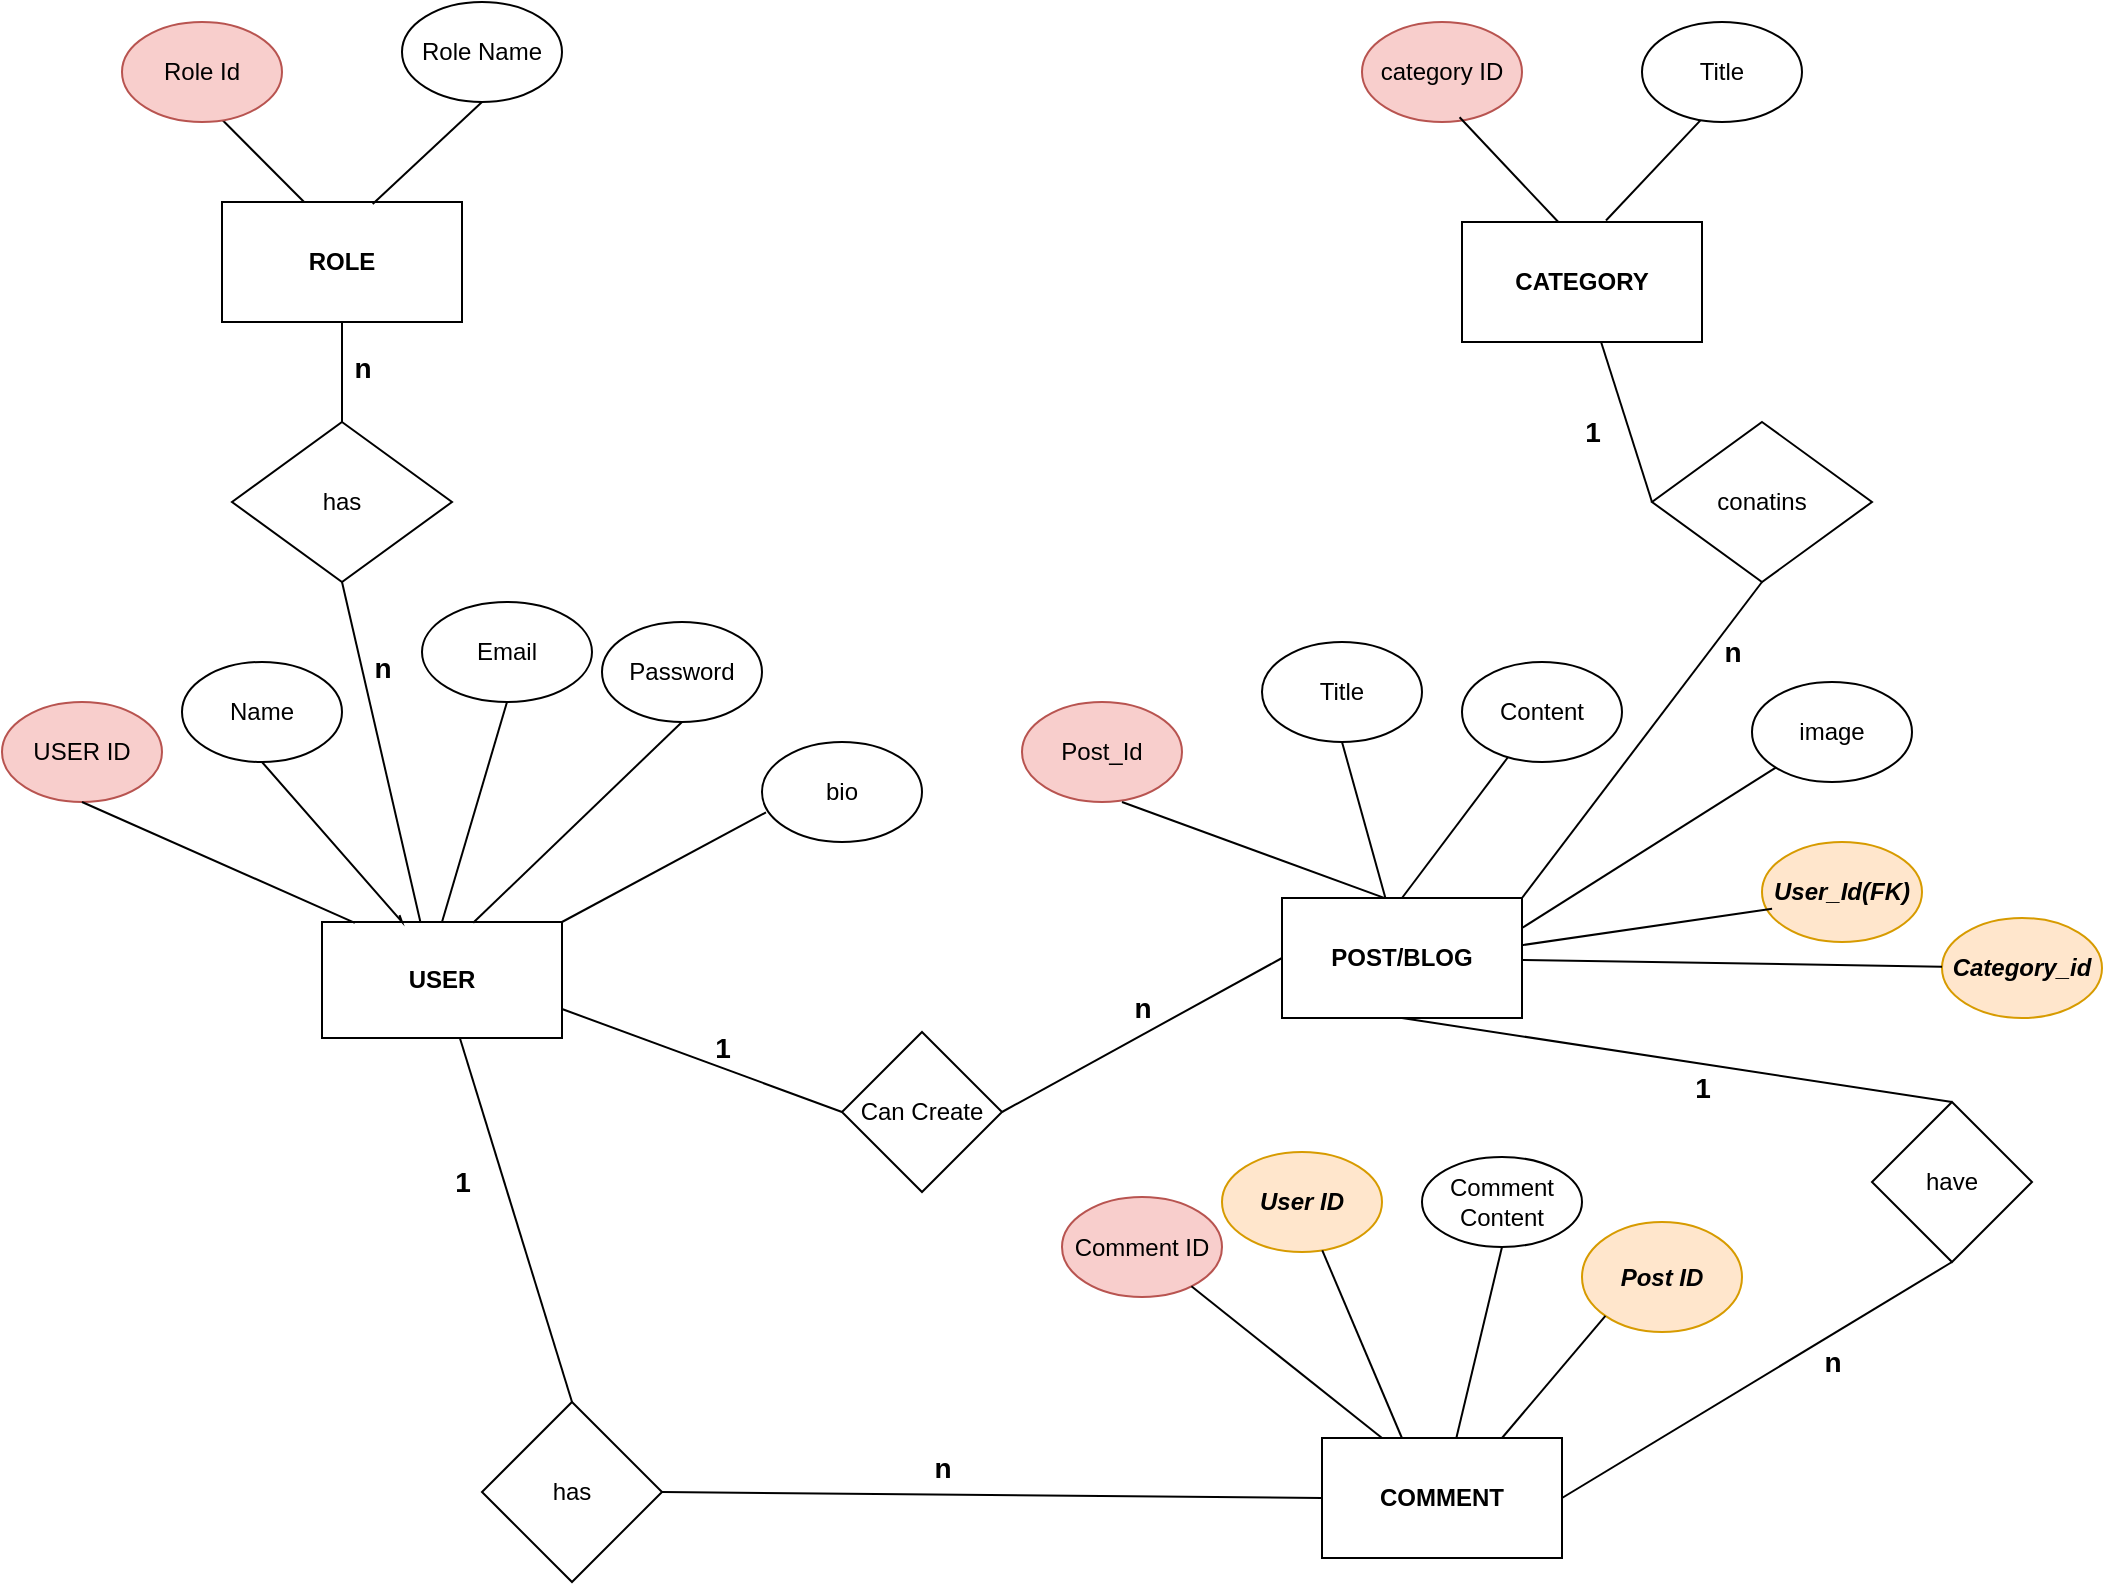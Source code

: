 <mxfile version="24.7.6">
  <diagram name="Page-1" id="YzWixdjFyiMmHdeWSQgX">
    <mxGraphModel dx="1358" dy="1649" grid="1" gridSize="10" guides="1" tooltips="1" connect="1" arrows="1" fold="1" page="1" pageScale="1" pageWidth="850" pageHeight="1100" math="0" shadow="0">
      <root>
        <mxCell id="0" />
        <mxCell id="1" parent="0" />
        <mxCell id="KRSNNzkyQwDdJhGHvdqw-1" value="&lt;b&gt;USER&lt;/b&gt;" style="rounded=0;whiteSpace=wrap;html=1;" parent="1" vertex="1">
          <mxGeometry x="180" y="180" width="120" height="58" as="geometry" />
        </mxCell>
        <mxCell id="KRSNNzkyQwDdJhGHvdqw-2" value="USER ID" style="ellipse;whiteSpace=wrap;html=1;fillColor=#f8cecc;strokeColor=#b85450;" parent="1" vertex="1">
          <mxGeometry x="20" y="70" width="80" height="50" as="geometry" />
        </mxCell>
        <mxCell id="KRSNNzkyQwDdJhGHvdqw-5" value="" style="endArrow=none;html=1;rounded=0;entryX=0.5;entryY=1;entryDx=0;entryDy=0;exitX=0.137;exitY=0.007;exitDx=0;exitDy=0;exitPerimeter=0;" parent="1" source="KRSNNzkyQwDdJhGHvdqw-1" target="KRSNNzkyQwDdJhGHvdqw-2" edge="1">
          <mxGeometry width="50" height="50" relative="1" as="geometry">
            <mxPoint x="194" y="170" as="sourcePoint" />
            <mxPoint x="510" y="130" as="targetPoint" />
          </mxGeometry>
        </mxCell>
        <mxCell id="KRSNNzkyQwDdJhGHvdqw-6" value="Name" style="ellipse;whiteSpace=wrap;html=1;" parent="1" vertex="1">
          <mxGeometry x="110" y="50" width="80" height="50" as="geometry" />
        </mxCell>
        <mxCell id="KRSNNzkyQwDdJhGHvdqw-7" value="" style="endArrow=none;html=1;rounded=0;exitX=0.323;exitY=-0.06;exitDx=0;exitDy=0;exitPerimeter=0;entryX=0.5;entryY=1;entryDx=0;entryDy=0;" parent="1" source="KRSNNzkyQwDdJhGHvdqw-1" target="KRSNNzkyQwDdJhGHvdqw-6" edge="1">
          <mxGeometry width="50" height="50" relative="1" as="geometry">
            <mxPoint x="220" y="110" as="sourcePoint" />
            <mxPoint x="250" y="100" as="targetPoint" />
            <Array as="points">
              <mxPoint x="220" y="180" />
            </Array>
          </mxGeometry>
        </mxCell>
        <mxCell id="KRSNNzkyQwDdJhGHvdqw-8" value="Email" style="ellipse;whiteSpace=wrap;html=1;" parent="1" vertex="1">
          <mxGeometry x="230" y="20" width="85" height="50" as="geometry" />
        </mxCell>
        <mxCell id="KRSNNzkyQwDdJhGHvdqw-10" value="Password" style="ellipse;whiteSpace=wrap;html=1;" parent="1" vertex="1">
          <mxGeometry x="320" y="30" width="80" height="50" as="geometry" />
        </mxCell>
        <mxCell id="KRSNNzkyQwDdJhGHvdqw-11" value="" style="endArrow=none;html=1;rounded=0;entryX=0.5;entryY=1;entryDx=0;entryDy=0;exitX=0.5;exitY=0;exitDx=0;exitDy=0;" parent="1" source="KRSNNzkyQwDdJhGHvdqw-1" target="KRSNNzkyQwDdJhGHvdqw-8" edge="1">
          <mxGeometry width="50" height="50" relative="1" as="geometry">
            <mxPoint x="470" y="240" as="sourcePoint" />
            <mxPoint x="350" y="140" as="targetPoint" />
            <Array as="points" />
          </mxGeometry>
        </mxCell>
        <mxCell id="KRSNNzkyQwDdJhGHvdqw-12" value="" style="endArrow=none;html=1;rounded=0;entryX=0.5;entryY=1;entryDx=0;entryDy=0;exitX=0.63;exitY=0.007;exitDx=0;exitDy=0;exitPerimeter=0;" parent="1" source="KRSNNzkyQwDdJhGHvdqw-1" target="KRSNNzkyQwDdJhGHvdqw-10" edge="1">
          <mxGeometry width="50" height="50" relative="1" as="geometry">
            <mxPoint x="250" y="190" as="sourcePoint" />
            <mxPoint x="260" y="90" as="targetPoint" />
            <Array as="points" />
          </mxGeometry>
        </mxCell>
        <mxCell id="KRSNNzkyQwDdJhGHvdqw-13" value="bio" style="ellipse;whiteSpace=wrap;html=1;" parent="1" vertex="1">
          <mxGeometry x="400" y="90" width="80" height="50" as="geometry" />
        </mxCell>
        <mxCell id="KRSNNzkyQwDdJhGHvdqw-14" value="" style="endArrow=none;html=1;rounded=0;entryX=0.025;entryY=0.704;entryDx=0;entryDy=0;exitX=1;exitY=0;exitDx=0;exitDy=0;entryPerimeter=0;" parent="1" source="KRSNNzkyQwDdJhGHvdqw-1" target="KRSNNzkyQwDdJhGHvdqw-13" edge="1">
          <mxGeometry width="50" height="50" relative="1" as="geometry">
            <mxPoint x="266" y="190" as="sourcePoint" />
            <mxPoint x="370" y="90" as="targetPoint" />
            <Array as="points" />
          </mxGeometry>
        </mxCell>
        <mxCell id="KRSNNzkyQwDdJhGHvdqw-16" value="Post_Id" style="ellipse;whiteSpace=wrap;html=1;fillColor=#f8cecc;strokeColor=#b85450;" parent="1" vertex="1">
          <mxGeometry x="530" y="70" width="80" height="50" as="geometry" />
        </mxCell>
        <mxCell id="KRSNNzkyQwDdJhGHvdqw-17" value="" style="endArrow=none;html=1;rounded=0;exitX=0.437;exitY=0.007;exitDx=0;exitDy=0;exitPerimeter=0;" parent="1" source="KRSNNzkyQwDdJhGHvdqw-15" edge="1">
          <mxGeometry width="50" height="50" relative="1" as="geometry">
            <mxPoint x="690" y="180" as="sourcePoint" />
            <mxPoint x="580" y="120" as="targetPoint" />
            <Array as="points" />
          </mxGeometry>
        </mxCell>
        <mxCell id="KRSNNzkyQwDdJhGHvdqw-22" value="Content" style="ellipse;whiteSpace=wrap;html=1;" parent="1" vertex="1">
          <mxGeometry x="750" y="50" width="80" height="50" as="geometry" />
        </mxCell>
        <mxCell id="KRSNNzkyQwDdJhGHvdqw-27" value="&lt;b&gt;&lt;i&gt;User_Id(FK)&lt;/i&gt;&lt;/b&gt;" style="ellipse;whiteSpace=wrap;html=1;fillColor=#ffe6cc;strokeColor=#d79b00;" parent="1" vertex="1">
          <mxGeometry x="900" y="140" width="80" height="50" as="geometry" />
        </mxCell>
        <mxCell id="KRSNNzkyQwDdJhGHvdqw-28" value="" style="endArrow=none;html=1;rounded=0;exitX=1;exitY=0.393;exitDx=0;exitDy=0;exitPerimeter=0;entryX=0.063;entryY=0.667;entryDx=0;entryDy=0;entryPerimeter=0;" parent="1" source="KRSNNzkyQwDdJhGHvdqw-15" target="KRSNNzkyQwDdJhGHvdqw-27" edge="1">
          <mxGeometry width="50" height="50" relative="1" as="geometry">
            <mxPoint x="770" y="190" as="sourcePoint" />
            <mxPoint x="870" y="180" as="targetPoint" />
            <Array as="points" />
          </mxGeometry>
        </mxCell>
        <mxCell id="KRSNNzkyQwDdJhGHvdqw-29" value="Can Create" style="rhombus;whiteSpace=wrap;html=1;" parent="1" vertex="1">
          <mxGeometry x="440" y="235" width="80" height="80" as="geometry" />
        </mxCell>
        <mxCell id="KRSNNzkyQwDdJhGHvdqw-30" value="" style="endArrow=none;html=1;rounded=0;entryX=0;entryY=0.5;entryDx=0;entryDy=0;exitX=1;exitY=0.75;exitDx=0;exitDy=0;" parent="1" source="KRSNNzkyQwDdJhGHvdqw-1" target="KRSNNzkyQwDdJhGHvdqw-29" edge="1">
          <mxGeometry width="50" height="50" relative="1" as="geometry">
            <mxPoint x="470" y="140" as="sourcePoint" />
            <mxPoint x="520" y="90" as="targetPoint" />
          </mxGeometry>
        </mxCell>
        <mxCell id="KRSNNzkyQwDdJhGHvdqw-31" value="" style="endArrow=none;html=1;rounded=0;entryX=0;entryY=0.5;entryDx=0;entryDy=0;exitX=1;exitY=0.5;exitDx=0;exitDy=0;" parent="1" source="KRSNNzkyQwDdJhGHvdqw-29" target="KRSNNzkyQwDdJhGHvdqw-15" edge="1">
          <mxGeometry width="50" height="50" relative="1" as="geometry">
            <mxPoint x="520" y="270" as="sourcePoint" />
            <mxPoint x="630" y="230" as="targetPoint" />
          </mxGeometry>
        </mxCell>
        <mxCell id="KRSNNzkyQwDdJhGHvdqw-33" value="&lt;b&gt;COMMENT&lt;/b&gt;" style="rounded=0;whiteSpace=wrap;html=1;" parent="1" vertex="1">
          <mxGeometry x="680" y="438" width="120" height="60" as="geometry" />
        </mxCell>
        <mxCell id="KRSNNzkyQwDdJhGHvdqw-35" value="Comment ID" style="ellipse;whiteSpace=wrap;html=1;fillColor=#f8cecc;strokeColor=#b85450;" parent="1" vertex="1">
          <mxGeometry x="550" y="317.5" width="80" height="50" as="geometry" />
        </mxCell>
        <mxCell id="KRSNNzkyQwDdJhGHvdqw-37" value="Comment&lt;div&gt;Content&lt;/div&gt;" style="ellipse;whiteSpace=wrap;html=1;" parent="1" vertex="1">
          <mxGeometry x="730" y="297.5" width="80" height="45" as="geometry" />
        </mxCell>
        <mxCell id="KRSNNzkyQwDdJhGHvdqw-38" value="&lt;b&gt;&lt;i&gt;Post ID&lt;/i&gt;&lt;/b&gt;" style="ellipse;whiteSpace=wrap;html=1;fillColor=#ffe6cc;strokeColor=#d79b00;" parent="1" vertex="1">
          <mxGeometry x="810" y="330" width="80" height="55" as="geometry" />
        </mxCell>
        <mxCell id="KRSNNzkyQwDdJhGHvdqw-39" value="&lt;b&gt;&lt;i&gt;User ID&lt;/i&gt;&lt;/b&gt;" style="ellipse;whiteSpace=wrap;html=1;fillColor=#ffe6cc;strokeColor=#d79b00;" parent="1" vertex="1">
          <mxGeometry x="630" y="295" width="80" height="50" as="geometry" />
        </mxCell>
        <mxCell id="KRSNNzkyQwDdJhGHvdqw-44" value="" style="endArrow=none;html=1;rounded=0;exitX=0.25;exitY=0;exitDx=0;exitDy=0;" parent="1" source="KRSNNzkyQwDdJhGHvdqw-33" target="KRSNNzkyQwDdJhGHvdqw-35" edge="1">
          <mxGeometry width="50" height="50" relative="1" as="geometry">
            <mxPoint x="600" y="390" as="sourcePoint" />
            <mxPoint x="648" y="382" as="targetPoint" />
          </mxGeometry>
        </mxCell>
        <mxCell id="KRSNNzkyQwDdJhGHvdqw-49" value="" style="endArrow=none;html=1;rounded=0;entryX=0;entryY=1;entryDx=0;entryDy=0;exitX=0.75;exitY=0;exitDx=0;exitDy=0;" parent="1" source="KRSNNzkyQwDdJhGHvdqw-33" target="KRSNNzkyQwDdJhGHvdqw-38" edge="1">
          <mxGeometry width="50" height="50" relative="1" as="geometry">
            <mxPoint x="730" y="410" as="sourcePoint" />
            <mxPoint x="737" y="374" as="targetPoint" />
          </mxGeometry>
        </mxCell>
        <mxCell id="KRSNNzkyQwDdJhGHvdqw-50" value="" style="endArrow=none;html=1;rounded=0;exitX=0.333;exitY=0;exitDx=0;exitDy=0;exitPerimeter=0;" parent="1" source="KRSNNzkyQwDdJhGHvdqw-33" target="KRSNNzkyQwDdJhGHvdqw-39" edge="1">
          <mxGeometry width="50" height="50" relative="1" as="geometry">
            <mxPoint x="666" y="430" as="sourcePoint" />
            <mxPoint x="680" y="343" as="targetPoint" />
            <Array as="points" />
          </mxGeometry>
        </mxCell>
        <mxCell id="KRSNNzkyQwDdJhGHvdqw-51" value="" style="endArrow=none;html=1;rounded=0;entryX=0.5;entryY=1;entryDx=0;entryDy=0;" parent="1" source="KRSNNzkyQwDdJhGHvdqw-33" target="KRSNNzkyQwDdJhGHvdqw-37" edge="1">
          <mxGeometry width="50" height="50" relative="1" as="geometry">
            <mxPoint x="780" y="440" as="sourcePoint" />
            <mxPoint x="841" y="402" as="targetPoint" />
          </mxGeometry>
        </mxCell>
        <mxCell id="KRSNNzkyQwDdJhGHvdqw-52" value="has" style="rhombus;whiteSpace=wrap;html=1;" parent="1" vertex="1">
          <mxGeometry x="260" y="420" width="90" height="90" as="geometry" />
        </mxCell>
        <mxCell id="KRSNNzkyQwDdJhGHvdqw-54" value="" style="endArrow=none;html=1;rounded=0;entryX=0;entryY=0.5;entryDx=0;entryDy=0;exitX=1;exitY=0.5;exitDx=0;exitDy=0;" parent="1" source="KRSNNzkyQwDdJhGHvdqw-52" target="KRSNNzkyQwDdJhGHvdqw-33" edge="1">
          <mxGeometry width="50" height="50" relative="1" as="geometry">
            <mxPoint x="470" y="340" as="sourcePoint" />
            <mxPoint x="520" y="290" as="targetPoint" />
          </mxGeometry>
        </mxCell>
        <mxCell id="KRSNNzkyQwDdJhGHvdqw-56" value="" style="endArrow=none;html=1;rounded=0;exitX=0.5;exitY=0;exitDx=0;exitDy=0;" parent="1" source="KRSNNzkyQwDdJhGHvdqw-52" target="KRSNNzkyQwDdJhGHvdqw-1" edge="1">
          <mxGeometry width="50" height="50" relative="1" as="geometry">
            <mxPoint x="470" y="340" as="sourcePoint" />
            <mxPoint x="420" y="330" as="targetPoint" />
          </mxGeometry>
        </mxCell>
        <mxCell id="KRSNNzkyQwDdJhGHvdqw-58" value="have" style="rhombus;whiteSpace=wrap;html=1;" parent="1" vertex="1">
          <mxGeometry x="955" y="270" width="80" height="80" as="geometry" />
        </mxCell>
        <mxCell id="KRSNNzkyQwDdJhGHvdqw-61" value="" style="endArrow=none;html=1;rounded=0;entryX=0.5;entryY=1;entryDx=0;entryDy=0;exitX=1;exitY=0.5;exitDx=0;exitDy=0;" parent="1" source="KRSNNzkyQwDdJhGHvdqw-33" target="KRSNNzkyQwDdJhGHvdqw-58" edge="1">
          <mxGeometry width="50" height="50" relative="1" as="geometry">
            <mxPoint x="680" y="440" as="sourcePoint" />
            <mxPoint x="730" y="390" as="targetPoint" />
          </mxGeometry>
        </mxCell>
        <mxCell id="KRSNNzkyQwDdJhGHvdqw-63" value="category ID" style="ellipse;whiteSpace=wrap;html=1;fillColor=#f8cecc;strokeColor=#b85450;" parent="1" vertex="1">
          <mxGeometry x="700" y="-270" width="80" height="50" as="geometry" />
        </mxCell>
        <mxCell id="KRSNNzkyQwDdJhGHvdqw-64" value="Title" style="ellipse;whiteSpace=wrap;html=1;" parent="1" vertex="1">
          <mxGeometry x="840" y="-270" width="80" height="50" as="geometry" />
        </mxCell>
        <mxCell id="KRSNNzkyQwDdJhGHvdqw-66" value="" style="endArrow=none;html=1;rounded=0;entryX=0.61;entryY=0.952;entryDx=0;entryDy=0;entryPerimeter=0;exitX=0.42;exitY=0.04;exitDx=0;exitDy=0;exitPerimeter=0;" parent="1" source="KRSNNzkyQwDdJhGHvdqw-62" target="KRSNNzkyQwDdJhGHvdqw-63" edge="1">
          <mxGeometry width="50" height="50" relative="1" as="geometry">
            <mxPoint x="780" y="-180" as="sourcePoint" />
            <mxPoint x="660" y="-90" as="targetPoint" />
          </mxGeometry>
        </mxCell>
        <mxCell id="KRSNNzkyQwDdJhGHvdqw-67" value="" style="endArrow=none;html=1;rounded=0;entryX=0.365;entryY=0.984;entryDx=0;entryDy=0;exitX=0.6;exitY=-0.013;exitDx=0;exitDy=0;entryPerimeter=0;exitPerimeter=0;" parent="1" source="KRSNNzkyQwDdJhGHvdqw-62" target="KRSNNzkyQwDdJhGHvdqw-64" edge="1">
          <mxGeometry width="50" height="50" relative="1" as="geometry">
            <mxPoint x="714" y="-140" as="sourcePoint" />
            <mxPoint x="679" y="-222" as="targetPoint" />
            <Array as="points" />
          </mxGeometry>
        </mxCell>
        <mxCell id="KRSNNzkyQwDdJhGHvdqw-68" value="conatins" style="rhombus;whiteSpace=wrap;html=1;" parent="1" vertex="1">
          <mxGeometry x="845" y="-70" width="110" height="80" as="geometry" />
        </mxCell>
        <mxCell id="KRSNNzkyQwDdJhGHvdqw-71" value="" style="endArrow=none;html=1;rounded=0;entryX=0;entryY=0.5;entryDx=0;entryDy=0;" parent="1" source="KRSNNzkyQwDdJhGHvdqw-62" target="KRSNNzkyQwDdJhGHvdqw-68" edge="1">
          <mxGeometry width="50" height="50" relative="1" as="geometry">
            <mxPoint x="770" y="-90" as="sourcePoint" />
            <mxPoint x="660" y="10" as="targetPoint" />
            <Array as="points" />
          </mxGeometry>
        </mxCell>
        <mxCell id="KRSNNzkyQwDdJhGHvdqw-72" value="&lt;font style=&quot;font-size: 14px;&quot;&gt;&lt;b&gt;1&lt;/b&gt;&lt;/font&gt;" style="text;html=1;align=center;verticalAlign=middle;resizable=0;points=[];autosize=1;strokeColor=none;fillColor=none;" parent="1" vertex="1">
          <mxGeometry x="365" y="228" width="30" height="30" as="geometry" />
        </mxCell>
        <mxCell id="KRSNNzkyQwDdJhGHvdqw-73" value="&lt;font style=&quot;font-size: 14px;&quot;&gt;&lt;b&gt;n&lt;/b&gt;&lt;/font&gt;" style="text;html=1;align=center;verticalAlign=middle;resizable=0;points=[];autosize=1;strokeColor=none;fillColor=none;" parent="1" vertex="1">
          <mxGeometry x="575" y="208" width="30" height="30" as="geometry" />
        </mxCell>
        <mxCell id="KRSNNzkyQwDdJhGHvdqw-75" value="&lt;font style=&quot;font-size: 14px;&quot;&gt;&lt;b&gt;n&lt;/b&gt;&lt;/font&gt;" style="text;html=1;align=center;verticalAlign=middle;resizable=0;points=[];autosize=1;strokeColor=none;fillColor=none;" parent="1" vertex="1">
          <mxGeometry x="475" y="438" width="30" height="30" as="geometry" />
        </mxCell>
        <mxCell id="KRSNNzkyQwDdJhGHvdqw-77" value="&lt;font style=&quot;font-size: 14px;&quot;&gt;&lt;b&gt;n&lt;/b&gt;&lt;/font&gt;" style="text;html=1;align=center;verticalAlign=middle;resizable=0;points=[];autosize=1;strokeColor=none;fillColor=none;" parent="1" vertex="1">
          <mxGeometry x="920" y="385" width="30" height="30" as="geometry" />
        </mxCell>
        <mxCell id="6bkKNlqZMj2vOyzmDorU-2" value="Title" style="ellipse;whiteSpace=wrap;html=1;" parent="1" vertex="1">
          <mxGeometry x="650" y="40" width="80" height="50" as="geometry" />
        </mxCell>
        <mxCell id="vtl2t9i5ODky86zJAKo6-3" value="" style="endArrow=none;html=1;rounded=0;entryX=0.5;entryY=1;entryDx=0;entryDy=0;exitX=0.43;exitY=-0.007;exitDx=0;exitDy=0;exitPerimeter=0;" parent="1" source="KRSNNzkyQwDdJhGHvdqw-15" target="6bkKNlqZMj2vOyzmDorU-2" edge="1">
          <mxGeometry width="50" height="50" relative="1" as="geometry">
            <mxPoint x="690" y="170" as="sourcePoint" />
            <mxPoint x="590" y="130" as="targetPoint" />
            <Array as="points" />
          </mxGeometry>
        </mxCell>
        <mxCell id="vtl2t9i5ODky86zJAKo6-4" value="image" style="ellipse;whiteSpace=wrap;html=1;" parent="1" vertex="1">
          <mxGeometry x="895" y="60" width="80" height="50" as="geometry" />
        </mxCell>
        <mxCell id="vtl2t9i5ODky86zJAKo6-5" value="" style="endArrow=none;html=1;rounded=0;exitX=1;exitY=0.25;exitDx=0;exitDy=0;" parent="1" source="KRSNNzkyQwDdJhGHvdqw-15" target="vtl2t9i5ODky86zJAKo6-4" edge="1">
          <mxGeometry width="50" height="50" relative="1" as="geometry">
            <mxPoint x="730" y="190" as="sourcePoint" />
            <mxPoint x="788" y="118" as="targetPoint" />
            <Array as="points" />
          </mxGeometry>
        </mxCell>
        <mxCell id="vtl2t9i5ODky86zJAKo6-6" value="" style="endArrow=none;html=1;rounded=0;entryX=0.5;entryY=1;entryDx=0;entryDy=0;exitX=1;exitY=0;exitDx=0;exitDy=0;" parent="1" source="KRSNNzkyQwDdJhGHvdqw-15" target="KRSNNzkyQwDdJhGHvdqw-68" edge="1">
          <mxGeometry width="50" height="50" relative="1" as="geometry">
            <mxPoint x="770" y="205" as="sourcePoint" />
            <mxPoint x="890" y="135" as="targetPoint" />
            <Array as="points" />
          </mxGeometry>
        </mxCell>
        <mxCell id="vtl2t9i5ODky86zJAKo6-7" value="&lt;b&gt;&lt;font style=&quot;font-size: 14px;&quot;&gt;n&lt;/font&gt;&lt;/b&gt;" style="text;html=1;align=center;verticalAlign=middle;resizable=0;points=[];autosize=1;strokeColor=none;fillColor=none;" parent="1" vertex="1">
          <mxGeometry x="870" y="30" width="30" height="30" as="geometry" />
        </mxCell>
        <mxCell id="vtl2t9i5ODky86zJAKo6-11" value="&lt;b&gt;&lt;i&gt;Category_id&lt;/i&gt;&lt;/b&gt;" style="ellipse;whiteSpace=wrap;html=1;fillColor=#ffe6cc;strokeColor=#d79b00;" parent="1" vertex="1">
          <mxGeometry x="990" y="178" width="80" height="50" as="geometry" />
        </mxCell>
        <mxCell id="vtl2t9i5ODky86zJAKo6-12" value="" style="endArrow=none;html=1;rounded=0;" parent="1" source="KRSNNzkyQwDdJhGHvdqw-15" target="vtl2t9i5ODky86zJAKo6-11" edge="1">
          <mxGeometry width="50" height="50" relative="1" as="geometry">
            <mxPoint x="770" y="214" as="sourcePoint" />
            <mxPoint x="840" y="214" as="targetPoint" />
            <Array as="points" />
          </mxGeometry>
        </mxCell>
        <mxCell id="KRSNNzkyQwDdJhGHvdqw-62" value="&lt;b&gt;CATEGORY&lt;/b&gt;" style="rounded=0;whiteSpace=wrap;html=1;" parent="1" vertex="1">
          <mxGeometry x="750" y="-170" width="120" height="60" as="geometry" />
        </mxCell>
        <mxCell id="vtl2t9i5ODky86zJAKo6-17" value="&lt;font style=&quot;font-size: 14px;&quot;&gt;&lt;b&gt;1&lt;/b&gt;&lt;/font&gt;" style="text;html=1;align=center;verticalAlign=middle;resizable=0;points=[];autosize=1;strokeColor=none;fillColor=none;" parent="1" vertex="1">
          <mxGeometry x="800" y="-80" width="30" height="30" as="geometry" />
        </mxCell>
        <mxCell id="vtl2t9i5ODky86zJAKo6-18" value="&lt;font style=&quot;font-size: 14px;&quot;&gt;&lt;b&gt;1&lt;/b&gt;&lt;/font&gt;" style="text;html=1;align=center;verticalAlign=middle;resizable=0;points=[];autosize=1;strokeColor=none;fillColor=none;" parent="1" vertex="1">
          <mxGeometry x="235" y="295" width="30" height="30" as="geometry" />
        </mxCell>
        <mxCell id="ucdUnWecr_0EwQhlc-JR-1" value="&lt;b&gt;ROLE&lt;/b&gt;" style="rounded=0;whiteSpace=wrap;html=1;" parent="1" vertex="1">
          <mxGeometry x="130" y="-180" width="120" height="60" as="geometry" />
        </mxCell>
        <mxCell id="ucdUnWecr_0EwQhlc-JR-4" value="" style="endArrow=none;html=1;rounded=0;entryX=0.628;entryY=0.016;entryDx=0;entryDy=0;entryPerimeter=0;exitX=0.5;exitY=1;exitDx=0;exitDy=0;" parent="1" source="ucdUnWecr_0EwQhlc-JR-20" target="ucdUnWecr_0EwQhlc-JR-1" edge="1">
          <mxGeometry width="50" height="50" relative="1" as="geometry">
            <mxPoint x="275" y="-210" as="sourcePoint" />
            <mxPoint x="220" y="-140" as="targetPoint" />
          </mxGeometry>
        </mxCell>
        <mxCell id="ucdUnWecr_0EwQhlc-JR-5" value="" style="endArrow=none;html=1;rounded=0;entryX=0.342;entryY=0;entryDx=0;entryDy=0;entryPerimeter=0;exitX=0.62;exitY=0.968;exitDx=0;exitDy=0;exitPerimeter=0;" parent="1" source="ucdUnWecr_0EwQhlc-JR-22" target="ucdUnWecr_0EwQhlc-JR-1" edge="1">
          <mxGeometry width="50" height="50" relative="1" as="geometry">
            <mxPoint x="127.6" y="-200" as="sourcePoint" />
            <mxPoint x="180.0" y="-140" as="targetPoint" />
          </mxGeometry>
        </mxCell>
        <mxCell id="ucdUnWecr_0EwQhlc-JR-6" value="" style="endArrow=none;html=1;rounded=0;exitX=0.5;exitY=0;exitDx=0;exitDy=0;" parent="1" source="KRSNNzkyQwDdJhGHvdqw-15" target="KRSNNzkyQwDdJhGHvdqw-22" edge="1">
          <mxGeometry width="50" height="50" relative="1" as="geometry">
            <mxPoint x="690" y="180" as="sourcePoint" />
            <mxPoint x="752" y="100" as="targetPoint" />
            <Array as="points" />
          </mxGeometry>
        </mxCell>
        <mxCell id="KRSNNzkyQwDdJhGHvdqw-15" value="&lt;b&gt;POST/BLOG&lt;/b&gt;" style="rounded=0;whiteSpace=wrap;html=1;" parent="1" vertex="1">
          <mxGeometry x="660" y="168" width="120" height="60" as="geometry" />
        </mxCell>
        <mxCell id="ucdUnWecr_0EwQhlc-JR-11" value="" style="endArrow=none;html=1;rounded=0;entryX=0.5;entryY=0;entryDx=0;entryDy=0;exitX=0.5;exitY=1;exitDx=0;exitDy=0;" parent="1" source="KRSNNzkyQwDdJhGHvdqw-15" target="KRSNNzkyQwDdJhGHvdqw-58" edge="1">
          <mxGeometry width="50" height="50" relative="1" as="geometry">
            <mxPoint x="730" y="226" as="sourcePoint" />
            <mxPoint x="1000" y="212" as="targetPoint" />
            <Array as="points" />
          </mxGeometry>
        </mxCell>
        <mxCell id="ucdUnWecr_0EwQhlc-JR-12" value="&lt;font style=&quot;font-size: 14px;&quot;&gt;&lt;b&gt;1&lt;/b&gt;&lt;/font&gt;" style="text;html=1;align=center;verticalAlign=middle;resizable=0;points=[];autosize=1;strokeColor=none;fillColor=none;" parent="1" vertex="1">
          <mxGeometry x="855" y="248" width="30" height="30" as="geometry" />
        </mxCell>
        <mxCell id="ucdUnWecr_0EwQhlc-JR-20" value="Role Name" style="ellipse;whiteSpace=wrap;html=1;" parent="1" vertex="1">
          <mxGeometry x="220" y="-280" width="80" height="50" as="geometry" />
        </mxCell>
        <mxCell id="ucdUnWecr_0EwQhlc-JR-22" value="Role Id" style="ellipse;whiteSpace=wrap;html=1;fillColor=#f8cecc;strokeColor=#b85450;" parent="1" vertex="1">
          <mxGeometry x="80" y="-270" width="80" height="50" as="geometry" />
        </mxCell>
        <mxCell id="UziVbp1F8elOvaX8DZIV-1" value="has" style="rhombus;whiteSpace=wrap;html=1;" vertex="1" parent="1">
          <mxGeometry x="135" y="-70" width="110" height="80" as="geometry" />
        </mxCell>
        <mxCell id="UziVbp1F8elOvaX8DZIV-2" value="" style="endArrow=none;html=1;rounded=0;entryX=0.5;entryY=1;entryDx=0;entryDy=0;exitX=0.41;exitY=0;exitDx=0;exitDy=0;exitPerimeter=0;" edge="1" parent="1" source="KRSNNzkyQwDdJhGHvdqw-1" target="UziVbp1F8elOvaX8DZIV-1">
          <mxGeometry width="50" height="50" relative="1" as="geometry">
            <mxPoint x="230" y="169" as="sourcePoint" />
            <mxPoint x="210" y="20" as="targetPoint" />
            <Array as="points" />
          </mxGeometry>
        </mxCell>
        <mxCell id="UziVbp1F8elOvaX8DZIV-8" value="" style="endArrow=none;html=1;rounded=0;entryX=0.5;entryY=0;entryDx=0;entryDy=0;exitX=0.5;exitY=1;exitDx=0;exitDy=0;" edge="1" parent="1" source="ucdUnWecr_0EwQhlc-JR-1" target="UziVbp1F8elOvaX8DZIV-1">
          <mxGeometry width="50" height="50" relative="1" as="geometry">
            <mxPoint x="530" y="-100" as="sourcePoint" />
            <mxPoint x="855" y="-20" as="targetPoint" />
            <Array as="points" />
          </mxGeometry>
        </mxCell>
        <mxCell id="UziVbp1F8elOvaX8DZIV-9" value="&lt;font style=&quot;font-size: 14px;&quot;&gt;&lt;b&gt;n&lt;/b&gt;&lt;/font&gt;" style="text;html=1;align=center;verticalAlign=middle;resizable=0;points=[];autosize=1;strokeColor=none;fillColor=none;" vertex="1" parent="1">
          <mxGeometry x="185" y="-112" width="30" height="30" as="geometry" />
        </mxCell>
        <mxCell id="UziVbp1F8elOvaX8DZIV-10" value="&lt;font style=&quot;font-size: 14px;&quot;&gt;&lt;b&gt;n&lt;/b&gt;&lt;/font&gt;" style="text;html=1;align=center;verticalAlign=middle;resizable=0;points=[];autosize=1;strokeColor=none;fillColor=none;" vertex="1" parent="1">
          <mxGeometry x="195" y="38" width="30" height="30" as="geometry" />
        </mxCell>
      </root>
    </mxGraphModel>
  </diagram>
</mxfile>
